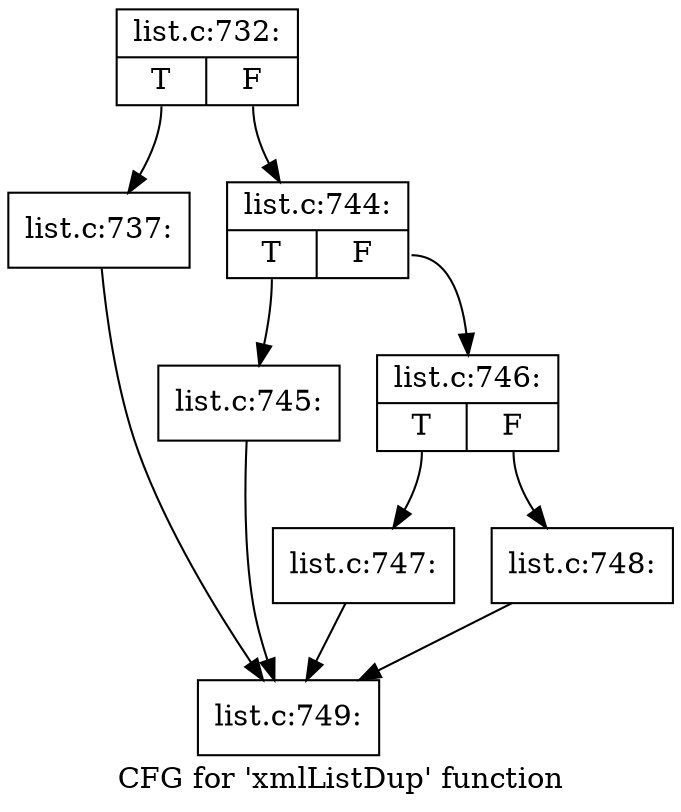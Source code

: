 digraph "CFG for 'xmlListDup' function" {
	label="CFG for 'xmlListDup' function";

	Node0x526f020 [shape=record,label="{list.c:732:|{<s0>T|<s1>F}}"];
	Node0x526f020:s0 -> Node0x5272260;
	Node0x526f020:s1 -> Node0x52722b0;
	Node0x5272260 [shape=record,label="{list.c:737:}"];
	Node0x5272260 -> Node0x526ef00;
	Node0x52722b0 [shape=record,label="{list.c:744:|{<s0>T|<s1>F}}"];
	Node0x52722b0:s0 -> Node0x5272d40;
	Node0x52722b0:s1 -> Node0x5272d90;
	Node0x5272d40 [shape=record,label="{list.c:745:}"];
	Node0x5272d40 -> Node0x526ef00;
	Node0x5272d90 [shape=record,label="{list.c:746:|{<s0>T|<s1>F}}"];
	Node0x5272d90:s0 -> Node0x5273560;
	Node0x5272d90:s1 -> Node0x52735b0;
	Node0x5273560 [shape=record,label="{list.c:747:}"];
	Node0x5273560 -> Node0x526ef00;
	Node0x52735b0 [shape=record,label="{list.c:748:}"];
	Node0x52735b0 -> Node0x526ef00;
	Node0x526ef00 [shape=record,label="{list.c:749:}"];
}
